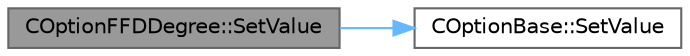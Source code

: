 digraph "COptionFFDDegree::SetValue"
{
 // LATEX_PDF_SIZE
  bgcolor="transparent";
  edge [fontname=Helvetica,fontsize=10,labelfontname=Helvetica,labelfontsize=10];
  node [fontname=Helvetica,fontsize=10,shape=box,height=0.2,width=0.4];
  rankdir="LR";
  Node1 [id="Node000001",label="COptionFFDDegree::SetValue",height=0.2,width=0.4,color="gray40", fillcolor="grey60", style="filled", fontcolor="black",tooltip=" "];
  Node1 -> Node2 [id="edge1_Node000001_Node000002",color="steelblue1",style="solid",tooltip=" "];
  Node2 [id="Node000002",label="COptionBase::SetValue",height=0.2,width=0.4,color="grey40", fillcolor="white", style="filled",URL="$classCOptionBase.html#af1fdb6f6d4b9217832b93fade86ba592",tooltip=" "];
}
